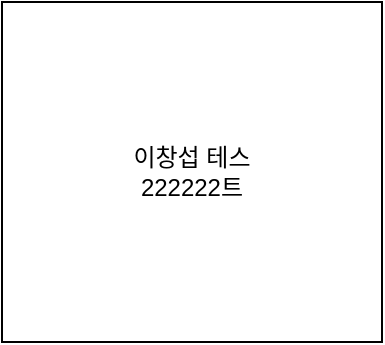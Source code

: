 <mxfile version="15.3.0" type="github">
  <diagram id="RHjquJ-s3hFgj9qRfBOV" name="Page-1">
    <mxGraphModel dx="1038" dy="547" grid="1" gridSize="10" guides="1" tooltips="1" connect="1" arrows="1" fold="1" page="1" pageScale="1" pageWidth="827" pageHeight="1169" math="0" shadow="0">
      <root>
        <mxCell id="0" />
        <mxCell id="1" parent="0" />
        <mxCell id="N_A6DucT-jegBowQwixx-1" value="이창섭 테스&lt;br&gt;222222트" style="rounded=0;whiteSpace=wrap;html=1;" parent="1" vertex="1">
          <mxGeometry x="100" y="60" width="190" height="170" as="geometry" />
        </mxCell>
      </root>
    </mxGraphModel>
  </diagram>
</mxfile>
